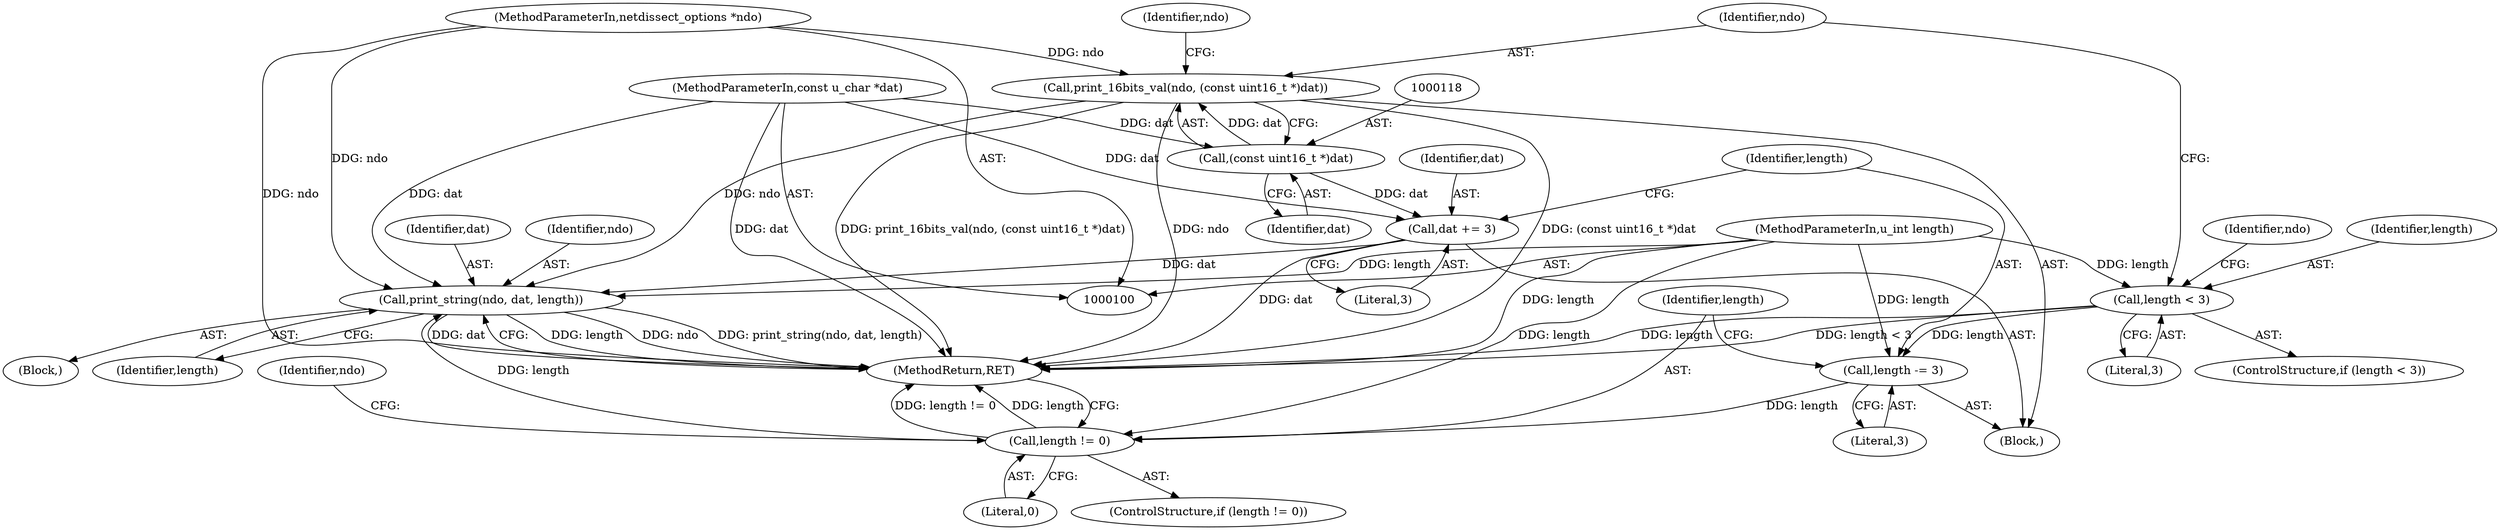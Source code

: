 digraph "0_tcpdump_cc4a7391c616be7a64ed65742ef9ed3f106eb165_11@pointer" {
"1000143" [label="(Call,print_string(ndo, dat, length))"];
"1000115" [label="(Call,print_16bits_val(ndo, (const uint16_t *)dat))"];
"1000101" [label="(MethodParameterIn,netdissect_options *ndo)"];
"1000117" [label="(Call,(const uint16_t *)dat)"];
"1000102" [label="(MethodParameterIn,const u_char *dat)"];
"1000128" [label="(Call,dat += 3)"];
"1000135" [label="(Call,length != 0)"];
"1000131" [label="(Call,length -= 3)"];
"1000106" [label="(Call,length < 3)"];
"1000103" [label="(MethodParameterIn,u_int length)"];
"1000108" [label="(Literal,3)"];
"1000116" [label="(Identifier,ndo)"];
"1000130" [label="(Literal,3)"];
"1000117" [label="(Call,(const uint16_t *)dat)"];
"1000138" [label="(Block,)"];
"1000102" [label="(MethodParameterIn,const u_char *dat)"];
"1000106" [label="(Call,length < 3)"];
"1000145" [label="(Identifier,dat)"];
"1000101" [label="(MethodParameterIn,netdissect_options *ndo)"];
"1000136" [label="(Identifier,length)"];
"1000115" [label="(Call,print_16bits_val(ndo, (const uint16_t *)dat))"];
"1000144" [label="(Identifier,ndo)"];
"1000119" [label="(Identifier,dat)"];
"1000133" [label="(Literal,3)"];
"1000141" [label="(Identifier,ndo)"];
"1000135" [label="(Call,length != 0)"];
"1000129" [label="(Identifier,dat)"];
"1000147" [label="(MethodReturn,RET)"];
"1000137" [label="(Literal,0)"];
"1000131" [label="(Call,length -= 3)"];
"1000112" [label="(Identifier,ndo)"];
"1000128" [label="(Call,dat += 3)"];
"1000107" [label="(Identifier,length)"];
"1000134" [label="(ControlStructure,if (length != 0))"];
"1000122" [label="(Identifier,ndo)"];
"1000103" [label="(MethodParameterIn,u_int length)"];
"1000143" [label="(Call,print_string(ndo, dat, length))"];
"1000146" [label="(Identifier,length)"];
"1000104" [label="(Block,)"];
"1000132" [label="(Identifier,length)"];
"1000105" [label="(ControlStructure,if (length < 3))"];
"1000143" -> "1000138"  [label="AST: "];
"1000143" -> "1000146"  [label="CFG: "];
"1000144" -> "1000143"  [label="AST: "];
"1000145" -> "1000143"  [label="AST: "];
"1000146" -> "1000143"  [label="AST: "];
"1000147" -> "1000143"  [label="CFG: "];
"1000143" -> "1000147"  [label="DDG: length"];
"1000143" -> "1000147"  [label="DDG: ndo"];
"1000143" -> "1000147"  [label="DDG: print_string(ndo, dat, length)"];
"1000143" -> "1000147"  [label="DDG: dat"];
"1000115" -> "1000143"  [label="DDG: ndo"];
"1000101" -> "1000143"  [label="DDG: ndo"];
"1000128" -> "1000143"  [label="DDG: dat"];
"1000102" -> "1000143"  [label="DDG: dat"];
"1000135" -> "1000143"  [label="DDG: length"];
"1000103" -> "1000143"  [label="DDG: length"];
"1000115" -> "1000104"  [label="AST: "];
"1000115" -> "1000117"  [label="CFG: "];
"1000116" -> "1000115"  [label="AST: "];
"1000117" -> "1000115"  [label="AST: "];
"1000122" -> "1000115"  [label="CFG: "];
"1000115" -> "1000147"  [label="DDG: (const uint16_t *)dat"];
"1000115" -> "1000147"  [label="DDG: print_16bits_val(ndo, (const uint16_t *)dat)"];
"1000115" -> "1000147"  [label="DDG: ndo"];
"1000101" -> "1000115"  [label="DDG: ndo"];
"1000117" -> "1000115"  [label="DDG: dat"];
"1000101" -> "1000100"  [label="AST: "];
"1000101" -> "1000147"  [label="DDG: ndo"];
"1000117" -> "1000119"  [label="CFG: "];
"1000118" -> "1000117"  [label="AST: "];
"1000119" -> "1000117"  [label="AST: "];
"1000102" -> "1000117"  [label="DDG: dat"];
"1000117" -> "1000128"  [label="DDG: dat"];
"1000102" -> "1000100"  [label="AST: "];
"1000102" -> "1000147"  [label="DDG: dat"];
"1000102" -> "1000128"  [label="DDG: dat"];
"1000128" -> "1000104"  [label="AST: "];
"1000128" -> "1000130"  [label="CFG: "];
"1000129" -> "1000128"  [label="AST: "];
"1000130" -> "1000128"  [label="AST: "];
"1000132" -> "1000128"  [label="CFG: "];
"1000128" -> "1000147"  [label="DDG: dat"];
"1000135" -> "1000134"  [label="AST: "];
"1000135" -> "1000137"  [label="CFG: "];
"1000136" -> "1000135"  [label="AST: "];
"1000137" -> "1000135"  [label="AST: "];
"1000141" -> "1000135"  [label="CFG: "];
"1000147" -> "1000135"  [label="CFG: "];
"1000135" -> "1000147"  [label="DDG: length != 0"];
"1000135" -> "1000147"  [label="DDG: length"];
"1000131" -> "1000135"  [label="DDG: length"];
"1000103" -> "1000135"  [label="DDG: length"];
"1000131" -> "1000104"  [label="AST: "];
"1000131" -> "1000133"  [label="CFG: "];
"1000132" -> "1000131"  [label="AST: "];
"1000133" -> "1000131"  [label="AST: "];
"1000136" -> "1000131"  [label="CFG: "];
"1000106" -> "1000131"  [label="DDG: length"];
"1000103" -> "1000131"  [label="DDG: length"];
"1000106" -> "1000105"  [label="AST: "];
"1000106" -> "1000108"  [label="CFG: "];
"1000107" -> "1000106"  [label="AST: "];
"1000108" -> "1000106"  [label="AST: "];
"1000112" -> "1000106"  [label="CFG: "];
"1000116" -> "1000106"  [label="CFG: "];
"1000106" -> "1000147"  [label="DDG: length"];
"1000106" -> "1000147"  [label="DDG: length < 3"];
"1000103" -> "1000106"  [label="DDG: length"];
"1000103" -> "1000100"  [label="AST: "];
"1000103" -> "1000147"  [label="DDG: length"];
}
